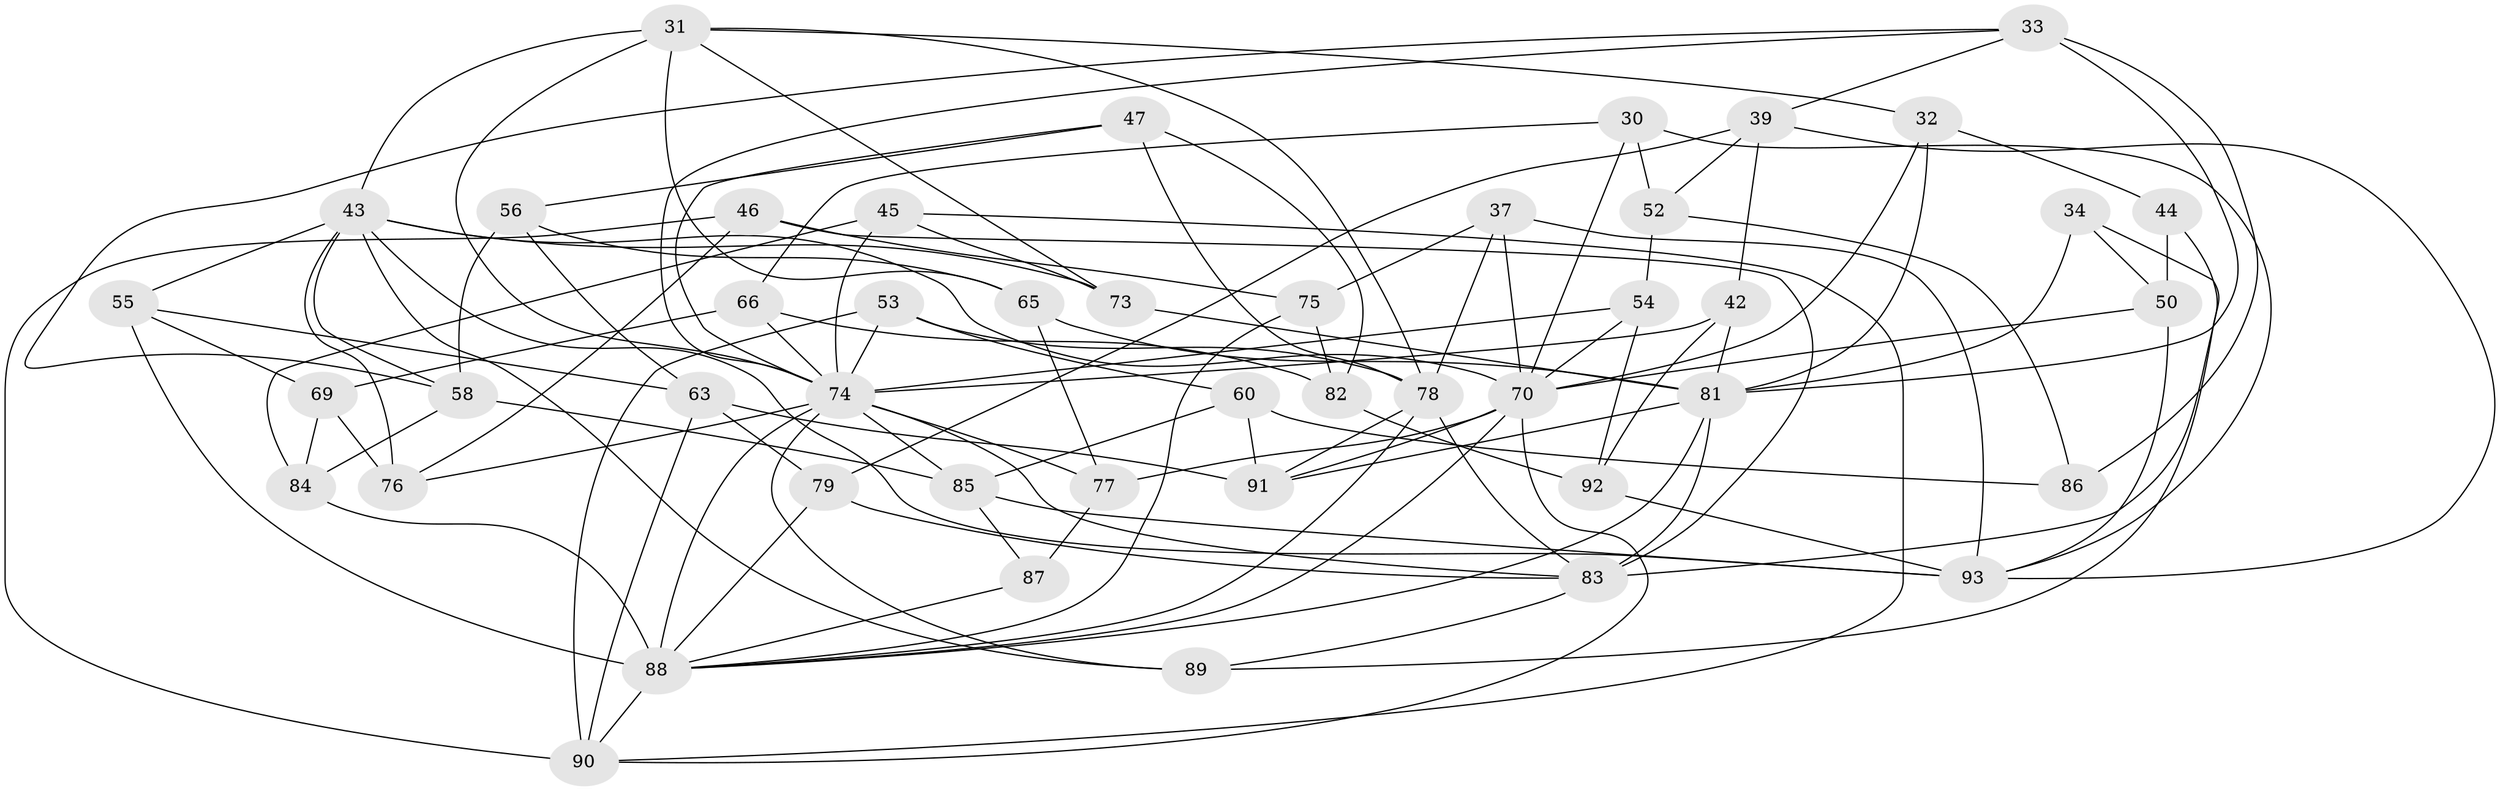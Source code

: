 // original degree distribution, {4: 1.0}
// Generated by graph-tools (version 1.1) at 2025/56/03/09/25 04:56:52]
// undirected, 46 vertices, 115 edges
graph export_dot {
graph [start="1"]
  node [color=gray90,style=filled];
  30;
  31 [super="+26"];
  32 [super="+16"];
  33 [super="+5"];
  34;
  37;
  39 [super="+35"];
  42;
  43 [super="+2+4+40"];
  44;
  45;
  46;
  47;
  50;
  52;
  53 [super="+29"];
  54;
  55 [super="+19"];
  56;
  58 [super="+20"];
  60;
  63 [super="+17"];
  65;
  66;
  69;
  70 [super="+11+21"];
  73;
  74 [super="+67"];
  75;
  76;
  77 [super="+49"];
  78 [super="+68"];
  79;
  81 [super="+48+8"];
  82;
  83 [super="+41"];
  84;
  85 [super="+71+80"];
  86;
  87;
  88 [super="+15+61+72+59"];
  89 [super="+25"];
  90 [super="+64+24"];
  91 [super="+3"];
  92;
  93 [super="+51"];
  30 -- 93;
  30 -- 66;
  30 -- 52;
  30 -- 70;
  31 -- 65;
  31 -- 32;
  31 -- 73;
  31 -- 74;
  31 -- 43;
  31 -- 78;
  32 -- 44 [weight=2];
  32 -- 81;
  32 -- 70 [weight=2];
  33 -- 86 [weight=2];
  33 -- 81;
  33 -- 39;
  33 -- 58;
  33 -- 74;
  34 -- 89 [weight=2];
  34 -- 81;
  34 -- 50;
  37 -- 75;
  37 -- 70;
  37 -- 93;
  37 -- 78;
  39 -- 79;
  39 -- 52;
  39 -- 42;
  39 -- 93 [weight=2];
  42 -- 74;
  42 -- 92;
  42 -- 81;
  43 -- 73;
  43 -- 89 [weight=2];
  43 -- 76;
  43 -- 93 [weight=2];
  43 -- 70;
  43 -- 55;
  43 -- 58;
  44 -- 50;
  44 -- 83;
  45 -- 84;
  45 -- 73;
  45 -- 90;
  45 -- 74;
  46 -- 75;
  46 -- 76;
  46 -- 83;
  46 -- 90;
  47 -- 78;
  47 -- 56;
  47 -- 82;
  47 -- 74;
  50 -- 70;
  50 -- 93;
  52 -- 54;
  52 -- 86;
  53 -- 90 [weight=3];
  53 -- 60;
  53 -- 78;
  53 -- 74;
  54 -- 92;
  54 -- 70;
  54 -- 74;
  55 -- 63;
  55 -- 69;
  55 -- 88 [weight=3];
  56 -- 58;
  56 -- 65;
  56 -- 63;
  58 -- 84;
  58 -- 85 [weight=2];
  60 -- 86;
  60 -- 91;
  60 -- 85;
  63 -- 90;
  63 -- 79;
  63 -- 91 [weight=2];
  65 -- 77;
  65 -- 81;
  66 -- 82;
  66 -- 69;
  66 -- 74;
  69 -- 76;
  69 -- 84;
  70 -- 91;
  70 -- 77 [weight=2];
  70 -- 88;
  70 -- 90;
  73 -- 81;
  74 -- 89;
  74 -- 88 [weight=3];
  74 -- 76;
  74 -- 77;
  74 -- 83 [weight=2];
  74 -- 85 [weight=2];
  75 -- 82;
  75 -- 88;
  77 -- 87 [weight=2];
  78 -- 83;
  78 -- 88 [weight=2];
  78 -- 91;
  79 -- 88;
  79 -- 83;
  81 -- 91;
  81 -- 83;
  81 -- 88 [weight=2];
  82 -- 92;
  83 -- 89;
  84 -- 88;
  85 -- 87;
  85 -- 93 [weight=2];
  87 -- 88;
  88 -- 90 [weight=3];
  92 -- 93;
}

